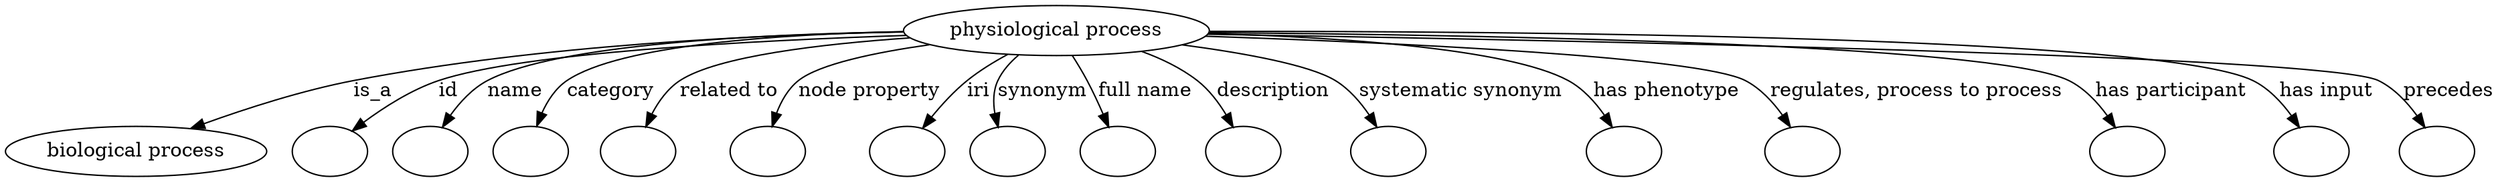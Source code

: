 digraph {
	graph [bb="0,0,1482.2,122"];
	node [label="\N"];
	"physiological process"	 [height=0.5,
		label="physiological process",
		pos="656.2,104",
		width=2.4025];
	"biological process"	 [height=0.5,
		pos="74.205,18",
		width=2.0612];
	"physiological process" -> "biological process"	 [label=is_a,
		lp="241.48,61",
		pos="e,113.48,33.377 572.46,99.194 467.32,92.767 293.05,80.699 229.65,68 193.16,60.689 153.21,47.726 122.95,36.831"];
	id	 [color=black,
		height=0.5,
		label="",
		pos="193.2,18",
		width=0.75];
	"physiological process" -> id	 [color=black,
		label=id,
		lp="294.65,61",
		pos="e,212.29,30.882 572.34,99.542 480.57,94.002 339.65,83.363 288.32,68 264.31,60.817 239.32,47.408 220.98,36.284",
		style=solid];
	name	 [color=black,
		height=0.5,
		label="",
		pos="265.2,18",
		width=0.75];
	"physiological process" -> name	 [color=black,
		label=name,
		lp="339.36,61",
		pos="e,278.91,33.958 571.38,100.48 487.92,96.016 366.92,86.541 323.89,68 309.78,61.923 296.53,51.248 286.2,41.318",
		style=solid];
	category	 [color=black,
		height=0.5,
		label="",
		pos="337.2,18",
		width=0.75];
	"physiological process" -> category	 [color=black,
		label=category,
		lp="397.3,61",
		pos="e,344.95,35.265 571.03,100.62 500.06,96.46 405.52,87.393 373.01,68 363.52,62.339 355.85,53.082 350.08,44.063",
		style=solid];
	"related to"	 [color=black,
		height=0.5,
		label="",
		pos="409.2,18",
		width=0.75];
	"physiological process" -> "related to"	 [color=black,
		label="related to",
		lp="464.44,61",
		pos="e,414.98,36.033 574.76,97.875 522.19,92.559 459.66,83.257 437.73,68 429.66,62.384 423.58,53.697 419.15,45.13",
		style=solid];
	"node property"	 [color=black,
		height=0.5,
		label="",
		pos="481.2,18",
		width=0.75];
	"physiological process" -> "node property"	 [color=black,
		label="node property",
		lp="544.28,61",
		pos="e,485.62,36.212 586.25,93.313 553.07,87.074 517.91,78.385 505.06,68 497.97,62.264 492.85,53.912 489.23,45.671",
		style=solid];
	iri	 [color=black,
		height=0.5,
		label="",
		pos="553.2,18",
		width=0.75];
	"physiological process" -> iri	 [color=black,
		label=iri,
		lp="607.43,61",
		pos="e,566.5,33.797 627.1,86.913 618.33,81.293 608.89,74.746 600.76,68 591.17,60.029 581.51,50.271 573.43,41.497",
		style=solid];
	synonym	 [color=black,
		height=0.5,
		label="",
		pos="625.2,18",
		width=0.75];
	"physiological process" -> synonym	 [color=black,
		label=synonym,
		lp="645.87,61",
		pos="e,619.2,35.732 632.92,86.408 627.64,81.128 622.74,74.885 619.87,68 616.99,61.099 616.63,53.22 617.44,45.789",
		style=solid];
	"full name"	 [color=black,
		height=0.5,
		label="",
		pos="697.2,18",
		width=0.75];
	"physiological process" -> "full name"	 [color=black,
		label="full name",
		lp="705.83,61",
		pos="e,688.94,35.332 664.9,85.762 670.61,73.78 678.18,57.906 684.55,44.535",
		style=solid];
	description	 [color=black,
		height=0.5,
		label="",
		pos="769.2,18",
		width=0.75];
	"physiological process" -> description	 [color=black,
		label=description,
		lp="780.31,61",
		pos="e,760.84,35.565 701.99,88.69 713.93,83.338 726.23,76.489 736.2,68 743.88,61.465 750.48,52.71 755.71,44.353",
		style=solid];
	"systematic synonym"	 [color=black,
		height=0.5,
		label="",
		pos="854.2,18",
		width=0.75];
	"physiological process" -> "systematic synonym"	 [color=black,
		label="systematic synonym",
		lp="888.17,61",
		pos="e,844.86,35.371 725.5,93.048 761.09,86.495 800.09,77.593 815.2,68 824.69,61.983 832.8,52.823 839.14,43.98",
		style=solid];
	"has phenotype"	 [color=black,
		height=0.5,
		label="",
		pos="991.2,18",
		width=0.75];
	"physiological process" -> "has phenotype"	 [color=black,
		label="has phenotype",
		lp="1006.4,61",
		pos="e,981.42,35.32 741.09,100.44 814.57,96.116 914.35,86.914 949.2,68 959.73,62.287 968.72,52.773 975.65,43.568",
		style=solid];
	"regulates, process to process"	 [color=black,
		height=0.5,
		label="",
		pos="1094.2,18",
		width=0.75];
	"physiological process" -> "regulates, process to process"	 [color=black,
		label="regulates, process to process",
		lp="1147.9,61",
		pos="e,1084.2,34.978 740.15,99.635 847.64,93.539 1023.3,81.671 1050.2,68 1061.3,62.385 1070.8,52.707 1078.1,43.352",
		style=solid];
	"has participant"	 [color=black,
		height=0.5,
		label="",
		pos="1276.2,18",
		width=0.75];
	"physiological process" -> "has participant"	 [color=black,
		label="has participant",
		lp="1292.2,61",
		pos="e,1265.9,35.112 742.33,102.19 892.02,98.504 1188.4,88.69 1231.2,68 1242.6,62.497 1252.4,52.704 1259.9,43.234",
		style=solid];
	"has input"	 [color=black,
		height=0.5,
		label="",
		pos="1381.2,18",
		width=0.75];
	"physiological process" -> "has input"	 [color=black,
		label="has input",
		lp="1381.7,61",
		pos="e,1371.3,35.149 742.62,103.16 914.01,100.95 1285,93.269 1337.2,68 1348.5,62.543 1358.1,52.757 1365.4,43.28",
		style=solid];
	precedes	 [color=black,
		height=0.5,
		label="",
		pos="1455.2,18",
		width=0.75];
	"physiological process" -> precedes	 [color=black,
		label=precedes,
		lp="1453.7,61",
		pos="e,1445.3,35.172 742.02,101.7 933.56,96.317 1381.5,82.284 1411.2,68 1422.5,62.572 1432.1,52.791 1439.4,43.309",
		style=solid];
}
